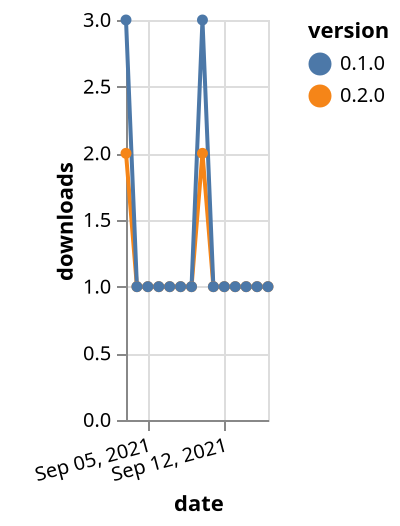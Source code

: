 {"$schema": "https://vega.github.io/schema/vega-lite/v5.json", "description": "A simple bar chart with embedded data.", "data": {"values": [{"date": "2021-09-03", "total": 96, "delta": 2, "version": "0.2.0"}, {"date": "2021-09-04", "total": 97, "delta": 1, "version": "0.2.0"}, {"date": "2021-09-05", "total": 98, "delta": 1, "version": "0.2.0"}, {"date": "2021-09-06", "total": 99, "delta": 1, "version": "0.2.0"}, {"date": "2021-09-07", "total": 100, "delta": 1, "version": "0.2.0"}, {"date": "2021-09-08", "total": 101, "delta": 1, "version": "0.2.0"}, {"date": "2021-09-09", "total": 102, "delta": 1, "version": "0.2.0"}, {"date": "2021-09-10", "total": 104, "delta": 2, "version": "0.2.0"}, {"date": "2021-09-11", "total": 105, "delta": 1, "version": "0.2.0"}, {"date": "2021-09-12", "total": 106, "delta": 1, "version": "0.2.0"}, {"date": "2021-09-13", "total": 107, "delta": 1, "version": "0.2.0"}, {"date": "2021-09-14", "total": 108, "delta": 1, "version": "0.2.0"}, {"date": "2021-09-15", "total": 109, "delta": 1, "version": "0.2.0"}, {"date": "2021-09-16", "total": 110, "delta": 1, "version": "0.2.0"}, {"date": "2021-09-03", "total": 139, "delta": 3, "version": "0.1.0"}, {"date": "2021-09-04", "total": 140, "delta": 1, "version": "0.1.0"}, {"date": "2021-09-05", "total": 141, "delta": 1, "version": "0.1.0"}, {"date": "2021-09-06", "total": 142, "delta": 1, "version": "0.1.0"}, {"date": "2021-09-07", "total": 143, "delta": 1, "version": "0.1.0"}, {"date": "2021-09-08", "total": 144, "delta": 1, "version": "0.1.0"}, {"date": "2021-09-09", "total": 145, "delta": 1, "version": "0.1.0"}, {"date": "2021-09-10", "total": 148, "delta": 3, "version": "0.1.0"}, {"date": "2021-09-11", "total": 149, "delta": 1, "version": "0.1.0"}, {"date": "2021-09-12", "total": 150, "delta": 1, "version": "0.1.0"}, {"date": "2021-09-13", "total": 151, "delta": 1, "version": "0.1.0"}, {"date": "2021-09-14", "total": 152, "delta": 1, "version": "0.1.0"}, {"date": "2021-09-15", "total": 153, "delta": 1, "version": "0.1.0"}, {"date": "2021-09-16", "total": 154, "delta": 1, "version": "0.1.0"}]}, "width": "container", "mark": {"type": "line", "point": {"filled": true}}, "encoding": {"x": {"field": "date", "type": "temporal", "timeUnit": "yearmonthdate", "title": "date", "axis": {"labelAngle": -15}}, "y": {"field": "delta", "type": "quantitative", "title": "downloads"}, "color": {"field": "version", "type": "nominal"}, "tooltip": {"field": "delta"}}}
